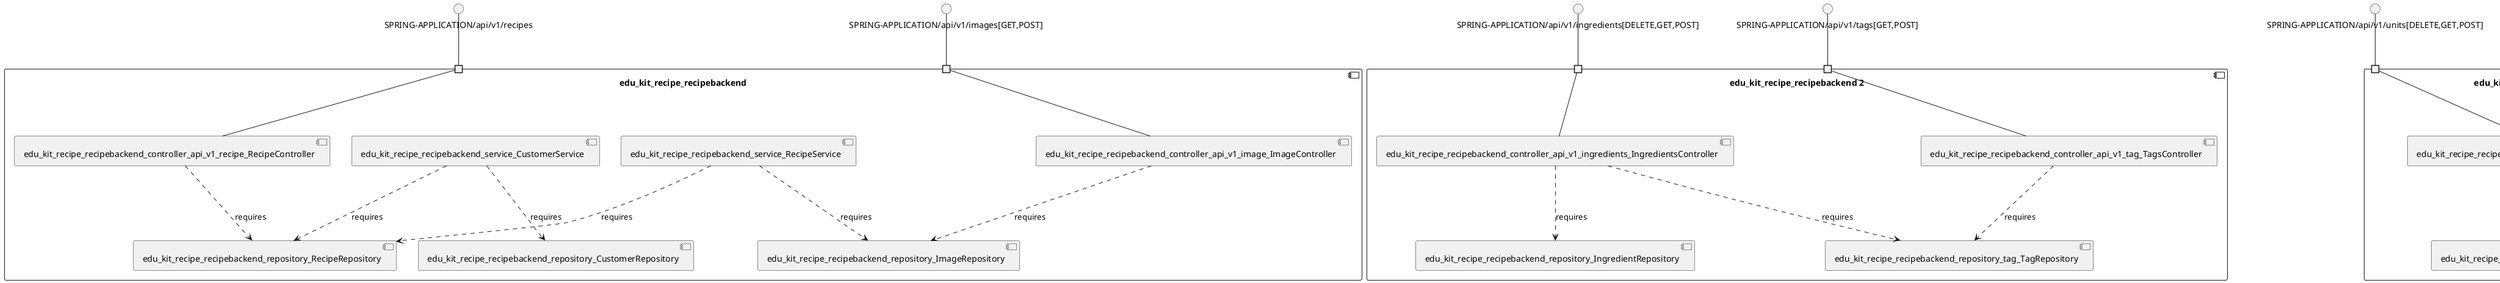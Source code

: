 @startuml
skinparam fixCircleLabelOverlapping true
skinparam componentStyle uml2
component "edu_kit_recipe_recipebackend\n\n\n\n\n\n" {
[edu_kit_recipe_recipebackend_controller_api_v1_recipe_RecipeController]
[edu_kit_recipe_recipebackend_repository_CustomerRepository]
[edu_kit_recipe_recipebackend_service_RecipeService]
[edu_kit_recipe_recipebackend_repository_RecipeRepository]
[edu_kit_recipe_recipebackend_service_CustomerService]
[edu_kit_recipe_recipebackend_controller_api_v1_image_ImageController]
[edu_kit_recipe_recipebackend_repository_ImageRepository]
portin " " as edu_kit_recipe_recipebackend_requires_SPRING_APPLICATION_api_v1_recipes
portin " " as edu_kit_recipe_recipebackend_requires_SPRING_APPLICATION_api_v1_images_GET_POST_
[edu_kit_recipe_recipebackend_service_RecipeService]..>[edu_kit_recipe_recipebackend_repository_RecipeRepository] : requires
[edu_kit_recipe_recipebackend_service_CustomerService]..>[edu_kit_recipe_recipebackend_repository_CustomerRepository] : requires
[edu_kit_recipe_recipebackend_controller_api_v1_image_ImageController]..>[edu_kit_recipe_recipebackend_repository_ImageRepository] : requires
[edu_kit_recipe_recipebackend_service_RecipeService]..>[edu_kit_recipe_recipebackend_repository_ImageRepository] : requires
[edu_kit_recipe_recipebackend_service_CustomerService]..>[edu_kit_recipe_recipebackend_repository_RecipeRepository] : requires
[edu_kit_recipe_recipebackend_controller_api_v1_recipe_RecipeController]..>[edu_kit_recipe_recipebackend_repository_RecipeRepository] : requires
"edu_kit_recipe_recipebackend_requires_SPRING_APPLICATION_api_v1_recipes"--[edu_kit_recipe_recipebackend_controller_api_v1_recipe_RecipeController]
"edu_kit_recipe_recipebackend_requires_SPRING_APPLICATION_api_v1_images_GET_POST_"--[edu_kit_recipe_recipebackend_controller_api_v1_image_ImageController]
}
interface "SPRING-APPLICATION/api/v1/images[GET,POST]" as interface.SPRING_APPLICATION_api_v1_images_GET_POST_
interface.SPRING_APPLICATION_api_v1_images_GET_POST_--"edu_kit_recipe_recipebackend_requires_SPRING_APPLICATION_api_v1_images_GET_POST_"
interface "SPRING-APPLICATION/api/v1/recipes" as interface.SPRING_APPLICATION_api_v1_recipes
interface.SPRING_APPLICATION_api_v1_recipes--"edu_kit_recipe_recipebackend_requires_SPRING_APPLICATION_api_v1_recipes"
component "edu_kit_recipe_recipebackend 2\n\n\n\n\n\n" {
[edu_kit_recipe_recipebackend_repository_IngredientRepository]
[edu_kit_recipe_recipebackend_controller_api_v1_tag_TagsController]
[edu_kit_recipe_recipebackend_repository_tag_TagRepository]
[edu_kit_recipe_recipebackend_controller_api_v1_ingredients_IngredientsController]
portin " " as edu_kit_recipe_recipebackend_2_requires_SPRING_APPLICATION_api_v1_ingredients_DELETE_GET_POST_
portin " " as edu_kit_recipe_recipebackend_2_requires_SPRING_APPLICATION_api_v1_tags_GET_POST_
[edu_kit_recipe_recipebackend_controller_api_v1_tag_TagsController]..>[edu_kit_recipe_recipebackend_repository_tag_TagRepository] : requires
[edu_kit_recipe_recipebackend_controller_api_v1_ingredients_IngredientsController]..>[edu_kit_recipe_recipebackend_repository_tag_TagRepository] : requires
[edu_kit_recipe_recipebackend_controller_api_v1_ingredients_IngredientsController]..>[edu_kit_recipe_recipebackend_repository_IngredientRepository] : requires
"edu_kit_recipe_recipebackend_2_requires_SPRING_APPLICATION_api_v1_tags_GET_POST_"--[edu_kit_recipe_recipebackend_controller_api_v1_tag_TagsController]
"edu_kit_recipe_recipebackend_2_requires_SPRING_APPLICATION_api_v1_ingredients_DELETE_GET_POST_"--[edu_kit_recipe_recipebackend_controller_api_v1_ingredients_IngredientsController]
}
interface "SPRING-APPLICATION/api/v1/ingredients[DELETE,GET,POST]" as interface.SPRING_APPLICATION_api_v1_ingredients_DELETE_GET_POST_
interface.SPRING_APPLICATION_api_v1_ingredients_DELETE_GET_POST_--"edu_kit_recipe_recipebackend_2_requires_SPRING_APPLICATION_api_v1_ingredients_DELETE_GET_POST_"
interface "SPRING-APPLICATION/api/v1/tags[GET,POST]" as interface.SPRING_APPLICATION_api_v1_tags_GET_POST_
interface.SPRING_APPLICATION_api_v1_tags_GET_POST_--"edu_kit_recipe_recipebackend_2_requires_SPRING_APPLICATION_api_v1_tags_GET_POST_"
component "edu_kit_recipe_recipebackend 3\n\n\n\n\n\n" {
[edu_kit_recipe_recipebackend_repository_UnitRepository]
[edu_kit_recipe_recipebackend_controller_api_v1_units_UnitController]
portin " " as edu_kit_recipe_recipebackend_3_requires_SPRING_APPLICATION_api_v1_units_DELETE_GET_POST_
[edu_kit_recipe_recipebackend_controller_api_v1_units_UnitController]..>[edu_kit_recipe_recipebackend_repository_UnitRepository] : requires
"edu_kit_recipe_recipebackend_3_requires_SPRING_APPLICATION_api_v1_units_DELETE_GET_POST_"--[edu_kit_recipe_recipebackend_controller_api_v1_units_UnitController]
}
interface "SPRING-APPLICATION/api/v1/units[DELETE,GET,POST]" as interface.SPRING_APPLICATION_api_v1_units_DELETE_GET_POST_
interface.SPRING_APPLICATION_api_v1_units_DELETE_GET_POST_--"edu_kit_recipe_recipebackend_3_requires_SPRING_APPLICATION_api_v1_units_DELETE_GET_POST_"
component "edu_kit_recipe_recipebackend_controller_BaseController\n\n\n\n\n\n" {
[edu_kit_recipe_recipebackend_controller_BaseController]
portin " " as edu_kit_recipe_recipebackend_controller_BaseController_requires_SPRING_APPLICATION_test_GET_
portin " " as edu_kit_recipe_recipebackend_controller_BaseController_requires_SPRING_APPLICATION_GET_
"edu_kit_recipe_recipebackend_controller_BaseController_requires_SPRING_APPLICATION_test_GET_"--[edu_kit_recipe_recipebackend_controller_BaseController]
"edu_kit_recipe_recipebackend_controller_BaseController_requires_SPRING_APPLICATION_GET_"--[edu_kit_recipe_recipebackend_controller_BaseController]
}
interface "SPRING-APPLICATION/[GET]" as interface.SPRING_APPLICATION_GET_
interface.SPRING_APPLICATION_GET_--"edu_kit_recipe_recipebackend_controller_BaseController_requires_SPRING_APPLICATION_GET_"
interface "SPRING-APPLICATION/test[GET]" as interface.SPRING_APPLICATION_test_GET_
interface.SPRING_APPLICATION_test_GET_--"edu_kit_recipe_recipebackend_controller_BaseController_requires_SPRING_APPLICATION_test_GET_"
component "edu_kit_recipe_recipebackend_controller_api_v1_user_CustomerController\n\n\n\n\n\n" {
[edu_kit_recipe_recipebackend_controller_api_v1_user_CustomerController]
portin " " as edu_kit_recipe_recipebackend_controller_api_v1_user_CustomerController_requires_SPRING_APPLICATION_api_v1_user
"edu_kit_recipe_recipebackend_controller_api_v1_user_CustomerController_requires_SPRING_APPLICATION_api_v1_user"--[edu_kit_recipe_recipebackend_controller_api_v1_user_CustomerController]
}
interface "SPRING-APPLICATION/api/v1/user" as interface.SPRING_APPLICATION_api_v1_user
interface.SPRING_APPLICATION_api_v1_user--"edu_kit_recipe_recipebackend_controller_api_v1_user_CustomerController_requires_SPRING_APPLICATION_api_v1_user"
component "edu_kit_recipe_recipebackend_controller_exception_ExceptionController\n\n\n\n\n\n" {
[edu_kit_recipe_recipebackend_controller_exception_ExceptionController]
portin " " as edu_kit_recipe_recipebackend_controller_exception_ExceptionController_requires_SPRING_APPLICATION_error
"edu_kit_recipe_recipebackend_controller_exception_ExceptionController_requires_SPRING_APPLICATION_error"--[edu_kit_recipe_recipebackend_controller_exception_ExceptionController]
}
interface "SPRING-APPLICATION/error" as interface.SPRING_APPLICATION_error
interface.SPRING_APPLICATION_error--"edu_kit_recipe_recipebackend_controller_exception_ExceptionController_requires_SPRING_APPLICATION_error"

@enduml
